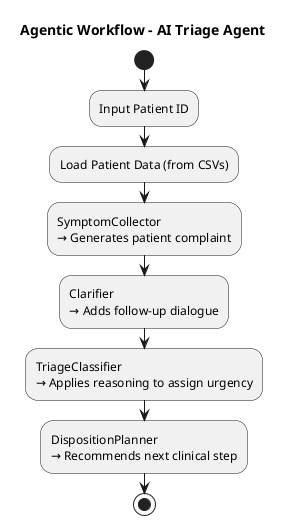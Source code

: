 @startuml
title Agentic Workflow – AI Triage Agent

start
:Input Patient ID;

:Load Patient Data (from CSVs);

:SymptomCollector\n→ Generates patient complaint;
:Clarifier\n→ Adds follow-up dialogue;
:TriageClassifier\n→ Applies reasoning to assign urgency;
:DispositionPlanner\n→ Recommends next clinical step;

stop
@enduml
